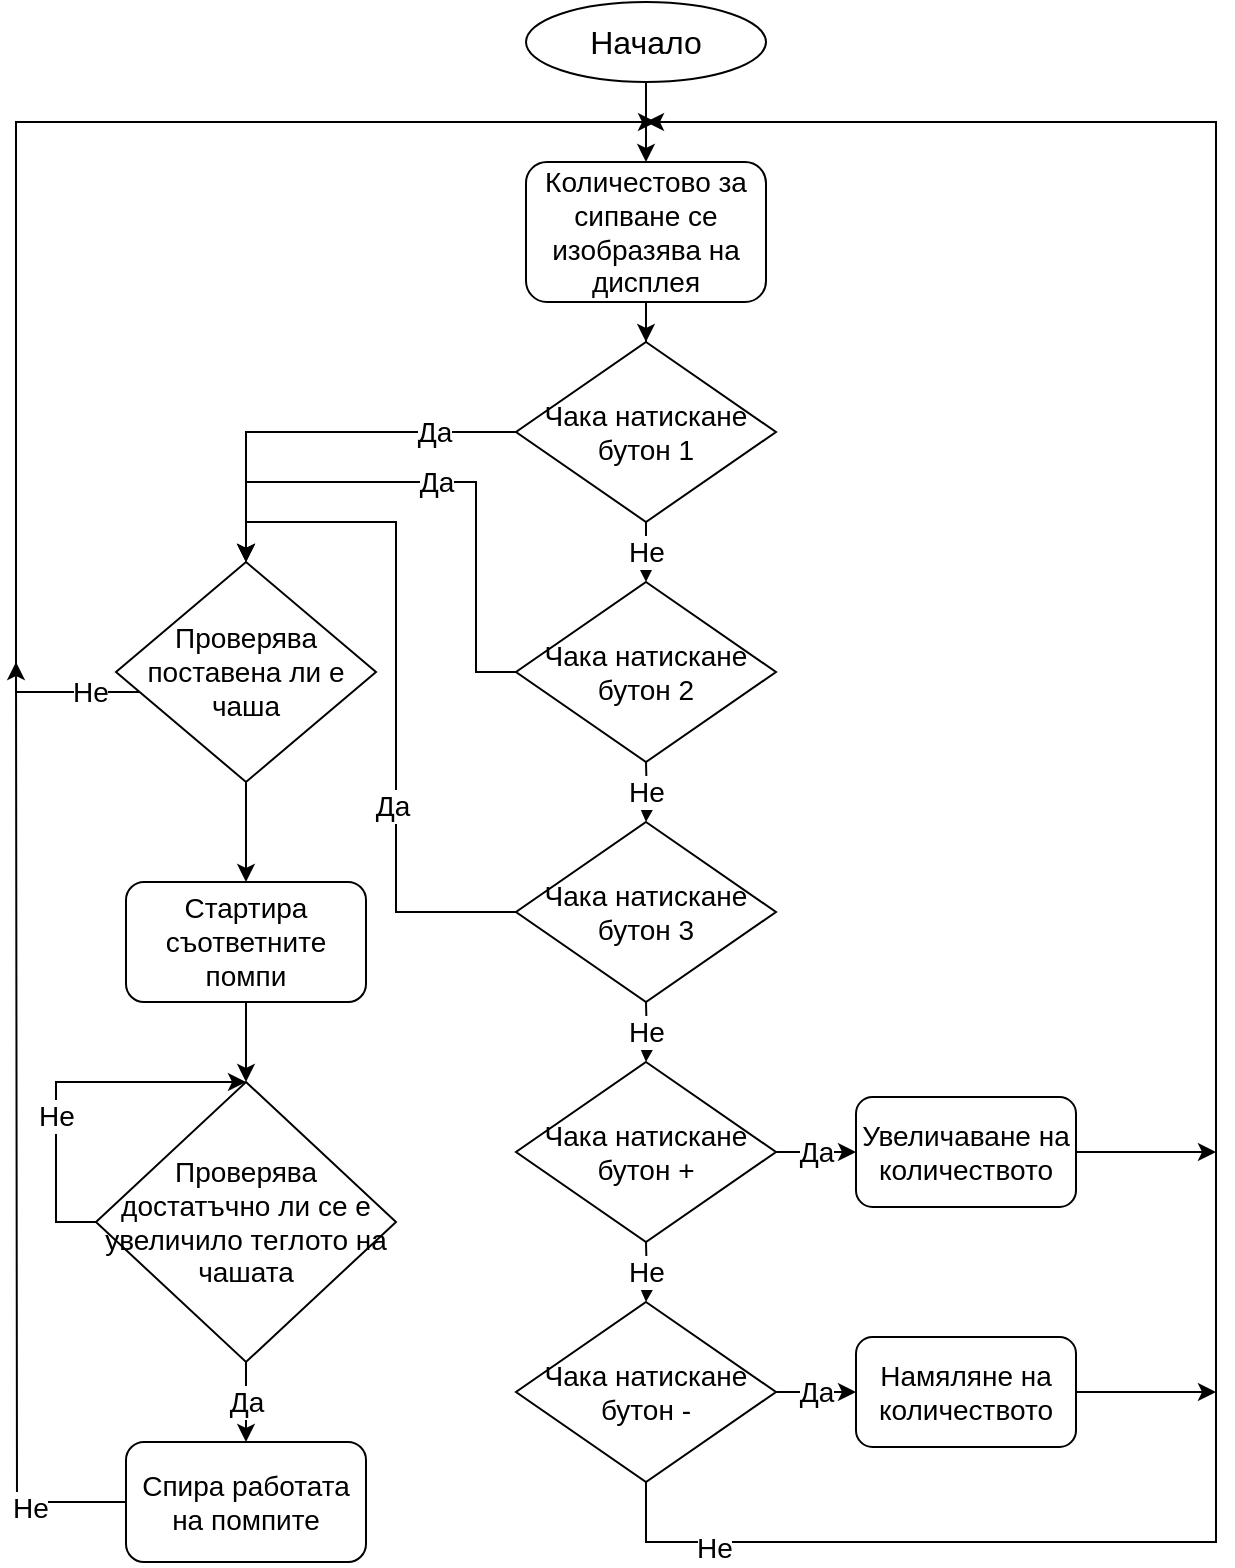 <mxfile version="14.6.11" type="device"><diagram id="xGmS-JfReDGBNqKKqY-H" name="Page-1"><mxGraphModel dx="696" dy="759" grid="1" gridSize="10" guides="1" tooltips="1" connect="1" arrows="1" fold="1" page="1" pageScale="1" pageWidth="827" pageHeight="1169" math="0" shadow="0"><root><mxCell id="0"/><mxCell id="1" parent="0"/><mxCell id="AV7WA3L3DkQDg4xl8Ltq-12" value="Не" style="edgeStyle=orthogonalEdgeStyle;rounded=0;orthogonalLoop=1;jettySize=auto;html=1;fontSize=14;" parent="1" source="AV7WA3L3DkQDg4xl8Ltq-3" target="AV7WA3L3DkQDg4xl8Ltq-8" edge="1"><mxGeometry relative="1" as="geometry"/></mxCell><mxCell id="AV7WA3L3DkQDg4xl8Ltq-21" style="edgeStyle=orthogonalEdgeStyle;rounded=0;orthogonalLoop=1;jettySize=auto;html=1;entryX=0.5;entryY=0;entryDx=0;entryDy=0;fontSize=14;" parent="1" source="AV7WA3L3DkQDg4xl8Ltq-3" target="AV7WA3L3DkQDg4xl8Ltq-19" edge="1"><mxGeometry relative="1" as="geometry"/></mxCell><mxCell id="AV7WA3L3DkQDg4xl8Ltq-25" value="Да" style="edgeLabel;html=1;align=center;verticalAlign=middle;resizable=0;points=[];fontSize=14;" parent="AV7WA3L3DkQDg4xl8Ltq-21" vertex="1" connectable="0"><mxGeometry x="-0.588" relative="1" as="geometry"><mxPoint as="offset"/></mxGeometry></mxCell><mxCell id="AV7WA3L3DkQDg4xl8Ltq-3" value="&lt;font style=&quot;font-size: 14px&quot;&gt;Чака натискане бутон 1&lt;/font&gt;" style="rhombus;whiteSpace=wrap;html=1;" parent="1" vertex="1"><mxGeometry x="300" y="190" width="130" height="90" as="geometry"/></mxCell><mxCell id="AV7WA3L3DkQDg4xl8Ltq-20" value="Да" style="edgeStyle=orthogonalEdgeStyle;rounded=0;orthogonalLoop=1;jettySize=auto;html=1;fontSize=14;entryX=0.5;entryY=0;entryDx=0;entryDy=0;" parent="1" source="AV7WA3L3DkQDg4xl8Ltq-8" target="AV7WA3L3DkQDg4xl8Ltq-19" edge="1"><mxGeometry relative="1" as="geometry"><mxPoint x="270" y="270" as="targetPoint"/><Array as="points"><mxPoint x="280" y="355"/><mxPoint x="280" y="260"/><mxPoint x="165" y="260"/></Array></mxGeometry></mxCell><mxCell id="AV7WA3L3DkQDg4xl8Ltq-8" value="&lt;font style=&quot;font-size: 14px&quot;&gt;Чака натискане бутон 2&lt;/font&gt;" style="rhombus;whiteSpace=wrap;html=1;" parent="1" vertex="1"><mxGeometry x="300" y="310" width="130" height="90" as="geometry"/></mxCell><mxCell id="AV7WA3L3DkQDg4xl8Ltq-13" value="Не" style="edgeStyle=orthogonalEdgeStyle;rounded=0;orthogonalLoop=1;jettySize=auto;html=1;fontSize=14;" parent="1" target="AV7WA3L3DkQDg4xl8Ltq-14" edge="1"><mxGeometry relative="1" as="geometry"><mxPoint x="365" y="400" as="sourcePoint"/></mxGeometry></mxCell><mxCell id="AV7WA3L3DkQDg4xl8Ltq-22" style="edgeStyle=orthogonalEdgeStyle;rounded=0;orthogonalLoop=1;jettySize=auto;html=1;entryX=0.5;entryY=0;entryDx=0;entryDy=0;fontSize=14;" parent="1" source="AV7WA3L3DkQDg4xl8Ltq-14" target="AV7WA3L3DkQDg4xl8Ltq-19" edge="1"><mxGeometry relative="1" as="geometry"><Array as="points"><mxPoint x="240" y="475"/><mxPoint x="240" y="280"/><mxPoint x="165" y="280"/></Array></mxGeometry></mxCell><mxCell id="AV7WA3L3DkQDg4xl8Ltq-23" value="Да" style="edgeLabel;html=1;align=center;verticalAlign=middle;resizable=0;points=[];fontSize=14;" parent="AV7WA3L3DkQDg4xl8Ltq-22" vertex="1" connectable="0"><mxGeometry x="-0.353" y="2" relative="1" as="geometry"><mxPoint as="offset"/></mxGeometry></mxCell><mxCell id="AV7WA3L3DkQDg4xl8Ltq-14" value="&lt;font style=&quot;font-size: 14px&quot;&gt;Чака натискане бутон 3&lt;/font&gt;" style="rhombus;whiteSpace=wrap;html=1;" parent="1" vertex="1"><mxGeometry x="300" y="430" width="130" height="90" as="geometry"/></mxCell><mxCell id="AV7WA3L3DkQDg4xl8Ltq-15" value="Не" style="edgeStyle=orthogonalEdgeStyle;rounded=0;orthogonalLoop=1;jettySize=auto;html=1;fontSize=14;" parent="1" target="AV7WA3L3DkQDg4xl8Ltq-16" edge="1"><mxGeometry relative="1" as="geometry"><mxPoint x="365" y="520" as="sourcePoint"/></mxGeometry></mxCell><mxCell id="OUUHtXJhmw3w009pIzEg-4" value="&lt;font style=&quot;font-size: 14px&quot;&gt;Да&lt;/font&gt;" style="edgeStyle=orthogonalEdgeStyle;rounded=0;orthogonalLoop=1;jettySize=auto;html=1;" edge="1" parent="1" source="AV7WA3L3DkQDg4xl8Ltq-16" target="OUUHtXJhmw3w009pIzEg-2"><mxGeometry relative="1" as="geometry"/></mxCell><mxCell id="AV7WA3L3DkQDg4xl8Ltq-16" value="&lt;font style=&quot;font-size: 14px&quot;&gt;Чака натискане бутон +&lt;/font&gt;" style="rhombus;whiteSpace=wrap;html=1;" parent="1" vertex="1"><mxGeometry x="300" y="550" width="130" height="90" as="geometry"/></mxCell><mxCell id="AV7WA3L3DkQDg4xl8Ltq-17" value="Не" style="edgeStyle=orthogonalEdgeStyle;rounded=0;orthogonalLoop=1;jettySize=auto;html=1;fontSize=14;" parent="1" target="AV7WA3L3DkQDg4xl8Ltq-18" edge="1"><mxGeometry relative="1" as="geometry"><mxPoint x="365" y="640" as="sourcePoint"/></mxGeometry></mxCell><mxCell id="OUUHtXJhmw3w009pIzEg-5" value="&lt;font style=&quot;font-size: 14px&quot;&gt;Да&lt;/font&gt;" style="edgeStyle=orthogonalEdgeStyle;rounded=0;orthogonalLoop=1;jettySize=auto;html=1;entryX=0;entryY=0.5;entryDx=0;entryDy=0;" edge="1" parent="1" source="AV7WA3L3DkQDg4xl8Ltq-18" target="OUUHtXJhmw3w009pIzEg-3"><mxGeometry relative="1" as="geometry"/></mxCell><mxCell id="OUUHtXJhmw3w009pIzEg-10" style="edgeStyle=orthogonalEdgeStyle;rounded=0;orthogonalLoop=1;jettySize=auto;html=1;" edge="1" parent="1" source="AV7WA3L3DkQDg4xl8Ltq-18"><mxGeometry relative="1" as="geometry"><mxPoint x="365" y="80" as="targetPoint"/><Array as="points"><mxPoint x="365" y="790"/><mxPoint x="650" y="790"/><mxPoint x="650" y="80"/><mxPoint x="425" y="80"/></Array></mxGeometry></mxCell><mxCell id="OUUHtXJhmw3w009pIzEg-13" value="&lt;font style=&quot;font-size: 14px&quot;&gt;Не&lt;/font&gt;" style="edgeLabel;html=1;align=center;verticalAlign=middle;resizable=0;points=[];" vertex="1" connectable="0" parent="OUUHtXJhmw3w009pIzEg-10"><mxGeometry x="-0.902" y="-3" relative="1" as="geometry"><mxPoint as="offset"/></mxGeometry></mxCell><mxCell id="AV7WA3L3DkQDg4xl8Ltq-18" value="&lt;font style=&quot;font-size: 14px&quot;&gt;Чака натискане бутон -&lt;/font&gt;" style="rhombus;whiteSpace=wrap;html=1;" parent="1" vertex="1"><mxGeometry x="300" y="670" width="130" height="90" as="geometry"/></mxCell><mxCell id="AV7WA3L3DkQDg4xl8Ltq-28" value="Не" style="edgeStyle=orthogonalEdgeStyle;rounded=0;orthogonalLoop=1;jettySize=auto;html=1;fontSize=14;" parent="1" source="AV7WA3L3DkQDg4xl8Ltq-19" edge="1"><mxGeometry x="-0.927" relative="1" as="geometry"><mxPoint x="370" y="80" as="targetPoint"/><Array as="points"><mxPoint x="50" y="365"/><mxPoint x="50" y="80"/><mxPoint x="360" y="80"/></Array><mxPoint as="offset"/></mxGeometry></mxCell><mxCell id="AV7WA3L3DkQDg4xl8Ltq-33" style="edgeStyle=orthogonalEdgeStyle;rounded=0;orthogonalLoop=1;jettySize=auto;html=1;fontSize=14;" parent="1" source="AV7WA3L3DkQDg4xl8Ltq-19" target="AV7WA3L3DkQDg4xl8Ltq-32" edge="1"><mxGeometry relative="1" as="geometry"/></mxCell><mxCell id="AV7WA3L3DkQDg4xl8Ltq-19" value="Проверява поставена ли е чаша" style="rhombus;whiteSpace=wrap;html=1;fontSize=14;" parent="1" vertex="1"><mxGeometry x="100" y="300" width="130" height="110" as="geometry"/></mxCell><mxCell id="OUUHtXJhmw3w009pIzEg-8" style="edgeStyle=orthogonalEdgeStyle;rounded=0;orthogonalLoop=1;jettySize=auto;html=1;entryX=0.5;entryY=0;entryDx=0;entryDy=0;" edge="1" parent="1" source="AV7WA3L3DkQDg4xl8Ltq-31" target="OUUHtXJhmw3w009pIzEg-6"><mxGeometry relative="1" as="geometry"/></mxCell><mxCell id="AV7WA3L3DkQDg4xl8Ltq-31" value="&lt;font style=&quot;font-size: 16px&quot;&gt;Начало&lt;/font&gt;" style="ellipse;whiteSpace=wrap;html=1;fontSize=14;" parent="1" vertex="1"><mxGeometry x="305" y="20" width="120" height="40" as="geometry"/></mxCell><mxCell id="AV7WA3L3DkQDg4xl8Ltq-35" style="edgeStyle=orthogonalEdgeStyle;rounded=0;orthogonalLoop=1;jettySize=auto;html=1;entryX=0.5;entryY=0;entryDx=0;entryDy=0;fontSize=14;" parent="1" source="AV7WA3L3DkQDg4xl8Ltq-32" target="AV7WA3L3DkQDg4xl8Ltq-34" edge="1"><mxGeometry relative="1" as="geometry"/></mxCell><mxCell id="AV7WA3L3DkQDg4xl8Ltq-32" value="Стартира съответните помпи" style="rounded=1;whiteSpace=wrap;html=1;fontSize=14;" parent="1" vertex="1"><mxGeometry x="105" y="460" width="120" height="60" as="geometry"/></mxCell><mxCell id="AV7WA3L3DkQDg4xl8Ltq-36" style="edgeStyle=orthogonalEdgeStyle;rounded=0;orthogonalLoop=1;jettySize=auto;html=1;fontSize=14;entryX=0.5;entryY=0;entryDx=0;entryDy=0;" parent="1" source="AV7WA3L3DkQDg4xl8Ltq-34" target="AV7WA3L3DkQDg4xl8Ltq-34" edge="1"><mxGeometry relative="1" as="geometry"><mxPoint x="80" y="570" as="targetPoint"/><Array as="points"><mxPoint x="70" y="630"/><mxPoint x="70" y="560"/></Array></mxGeometry></mxCell><mxCell id="AV7WA3L3DkQDg4xl8Ltq-37" value="Не" style="edgeLabel;html=1;align=center;verticalAlign=middle;resizable=0;points=[];fontSize=14;" parent="AV7WA3L3DkQDg4xl8Ltq-36" vertex="1" connectable="0"><mxGeometry x="-0.209" relative="1" as="geometry"><mxPoint as="offset"/></mxGeometry></mxCell><mxCell id="AV7WA3L3DkQDg4xl8Ltq-39" value="Да" style="edgeStyle=orthogonalEdgeStyle;rounded=0;orthogonalLoop=1;jettySize=auto;html=1;entryX=0.5;entryY=0;entryDx=0;entryDy=0;fontSize=14;" parent="1" source="AV7WA3L3DkQDg4xl8Ltq-34" target="AV7WA3L3DkQDg4xl8Ltq-38" edge="1"><mxGeometry relative="1" as="geometry"/></mxCell><mxCell id="AV7WA3L3DkQDg4xl8Ltq-34" value="Проверява достатъчно ли се е увеличило теглото на чашата" style="rhombus;whiteSpace=wrap;html=1;fontSize=14;" parent="1" vertex="1"><mxGeometry x="90" y="560" width="150" height="140" as="geometry"/></mxCell><mxCell id="AV7WA3L3DkQDg4xl8Ltq-40" style="edgeStyle=orthogonalEdgeStyle;rounded=0;orthogonalLoop=1;jettySize=auto;html=1;fontSize=14;" parent="1" source="AV7WA3L3DkQDg4xl8Ltq-38" edge="1"><mxGeometry relative="1" as="geometry"><mxPoint x="50" y="350" as="targetPoint"/></mxGeometry></mxCell><mxCell id="AV7WA3L3DkQDg4xl8Ltq-42" value="Не" style="edgeLabel;html=1;align=center;verticalAlign=middle;resizable=0;points=[];fontSize=14;" parent="AV7WA3L3DkQDg4xl8Ltq-40" vertex="1" connectable="0"><mxGeometry x="-0.795" y="3" relative="1" as="geometry"><mxPoint as="offset"/></mxGeometry></mxCell><mxCell id="AV7WA3L3DkQDg4xl8Ltq-38" value="Спира работата на помпите" style="rounded=1;whiteSpace=wrap;html=1;fontSize=14;" parent="1" vertex="1"><mxGeometry x="105" y="740" width="120" height="60" as="geometry"/></mxCell><mxCell id="OUUHtXJhmw3w009pIzEg-12" style="edgeStyle=orthogonalEdgeStyle;rounded=0;orthogonalLoop=1;jettySize=auto;html=1;" edge="1" parent="1" source="OUUHtXJhmw3w009pIzEg-2"><mxGeometry relative="1" as="geometry"><mxPoint x="650" y="595" as="targetPoint"/></mxGeometry></mxCell><mxCell id="OUUHtXJhmw3w009pIzEg-2" value="&lt;font style=&quot;font-size: 14px&quot;&gt;Увеличаване на количеството&lt;/font&gt;" style="rounded=1;whiteSpace=wrap;html=1;" vertex="1" parent="1"><mxGeometry x="470" y="567.5" width="110" height="55" as="geometry"/></mxCell><mxCell id="OUUHtXJhmw3w009pIzEg-11" style="edgeStyle=orthogonalEdgeStyle;rounded=0;orthogonalLoop=1;jettySize=auto;html=1;" edge="1" parent="1" source="OUUHtXJhmw3w009pIzEg-3"><mxGeometry relative="1" as="geometry"><mxPoint x="650" y="715" as="targetPoint"/></mxGeometry></mxCell><mxCell id="OUUHtXJhmw3w009pIzEg-3" value="&lt;font style=&quot;font-size: 14px&quot;&gt;Намяляне на количеството&lt;/font&gt;" style="rounded=1;whiteSpace=wrap;html=1;" vertex="1" parent="1"><mxGeometry x="470" y="687.5" width="110" height="55" as="geometry"/></mxCell><mxCell id="OUUHtXJhmw3w009pIzEg-9" style="edgeStyle=orthogonalEdgeStyle;rounded=0;orthogonalLoop=1;jettySize=auto;html=1;entryX=0.5;entryY=0;entryDx=0;entryDy=0;" edge="1" parent="1" source="OUUHtXJhmw3w009pIzEg-6" target="AV7WA3L3DkQDg4xl8Ltq-3"><mxGeometry relative="1" as="geometry"/></mxCell><mxCell id="OUUHtXJhmw3w009pIzEg-6" value="&lt;font style=&quot;font-size: 14px&quot;&gt;Количестово за сипване се изобразява на дисплея&lt;/font&gt;" style="rounded=1;whiteSpace=wrap;html=1;" vertex="1" parent="1"><mxGeometry x="305" y="100" width="120" height="70" as="geometry"/></mxCell></root></mxGraphModel></diagram></mxfile>